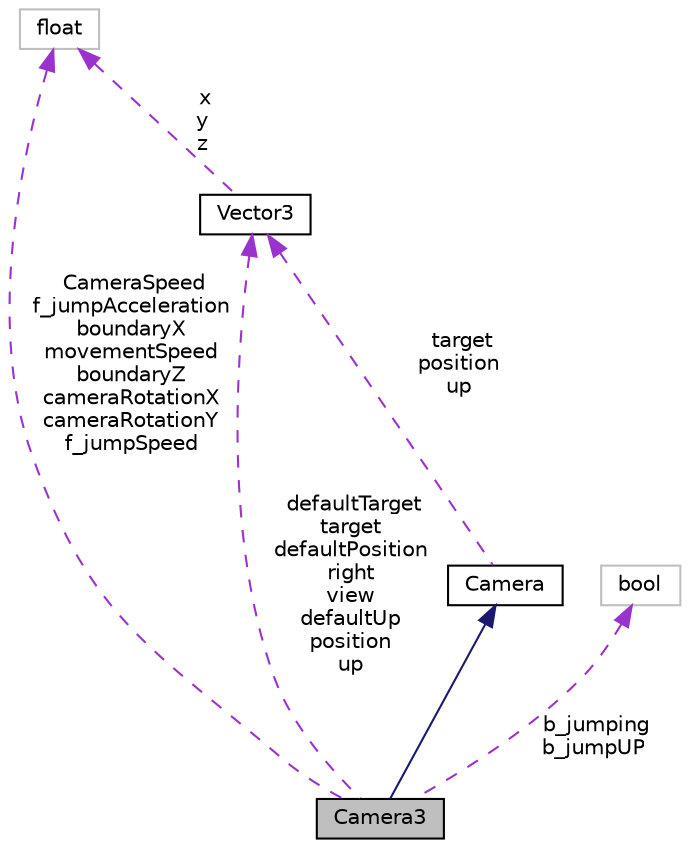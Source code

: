 digraph "Camera3"
{
  bgcolor="transparent";
  edge [fontname="Helvetica",fontsize="10",labelfontname="Helvetica",labelfontsize="10"];
  node [fontname="Helvetica",fontsize="10",shape=record];
  Node1 [label="Camera3",height=0.2,width=0.4,color="black", fillcolor="grey75", style="filled", fontcolor="black"];
  Node2 -> Node1 [dir="back",color="midnightblue",fontsize="10",style="solid",fontname="Helvetica"];
  Node2 [label="Camera",height=0.2,width=0.4,color="black",URL="$classCamera.html",tooltip="Class for the first type of camera /*. "];
  Node3 -> Node2 [dir="back",color="darkorchid3",fontsize="10",style="dashed",label=" target\nposition\nup" ,fontname="Helvetica"];
  Node3 [label="Vector3",height=0.2,width=0.4,color="black",URL="$structVector3.html",tooltip="Defines a 3D vector and its methods. "];
  Node4 -> Node3 [dir="back",color="darkorchid3",fontsize="10",style="dashed",label=" x\ny\nz" ,fontname="Helvetica"];
  Node4 [label="float",height=0.2,width=0.4,color="grey75"];
  Node4 -> Node1 [dir="back",color="darkorchid3",fontsize="10",style="dashed",label=" CameraSpeed\nf_jumpAcceleration\nboundaryX\nmovementSpeed\nboundaryZ\ncameraRotationX\ncameraRotationY\nf_jumpSpeed" ,fontname="Helvetica"];
  Node3 -> Node1 [dir="back",color="darkorchid3",fontsize="10",style="dashed",label=" defaultTarget\ntarget\ndefaultPosition\nright\nview\ndefaultUp\nposition\nup" ,fontname="Helvetica"];
  Node5 -> Node1 [dir="back",color="darkorchid3",fontsize="10",style="dashed",label=" b_jumping\nb_jumpUP" ,fontname="Helvetica"];
  Node5 [label="bool",height=0.2,width=0.4,color="grey75"];
}

